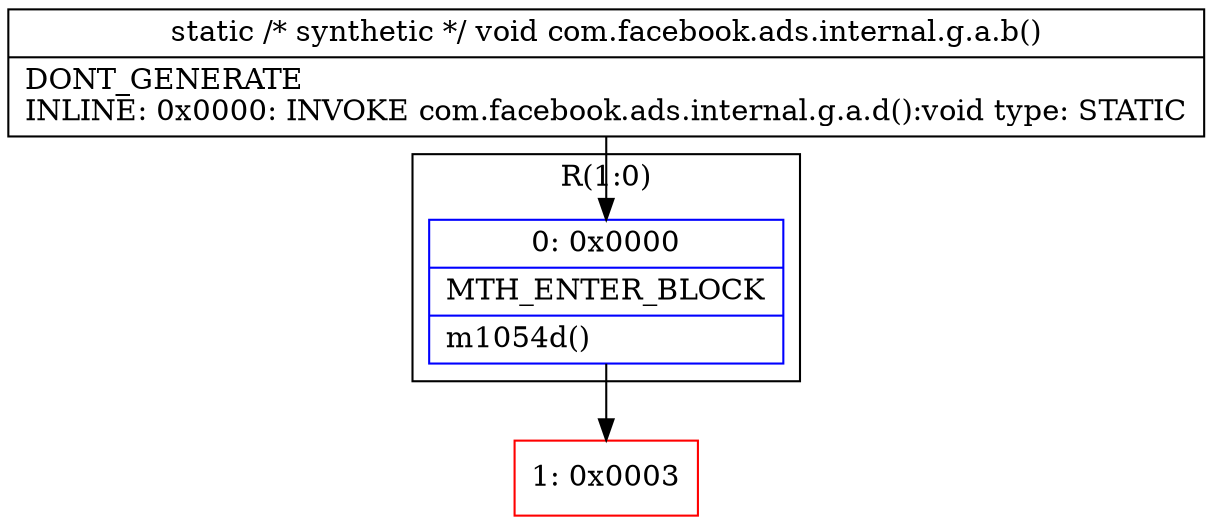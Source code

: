 digraph "CFG forcom.facebook.ads.internal.g.a.b()V" {
subgraph cluster_Region_95124769 {
label = "R(1:0)";
node [shape=record,color=blue];
Node_0 [shape=record,label="{0\:\ 0x0000|MTH_ENTER_BLOCK\l|m1054d()\l}"];
}
Node_1 [shape=record,color=red,label="{1\:\ 0x0003}"];
MethodNode[shape=record,label="{static \/* synthetic *\/ void com.facebook.ads.internal.g.a.b()  | DONT_GENERATE\lINLINE: 0x0000: INVOKE   com.facebook.ads.internal.g.a.d():void type: STATIC\l}"];
MethodNode -> Node_0;
Node_0 -> Node_1;
}

